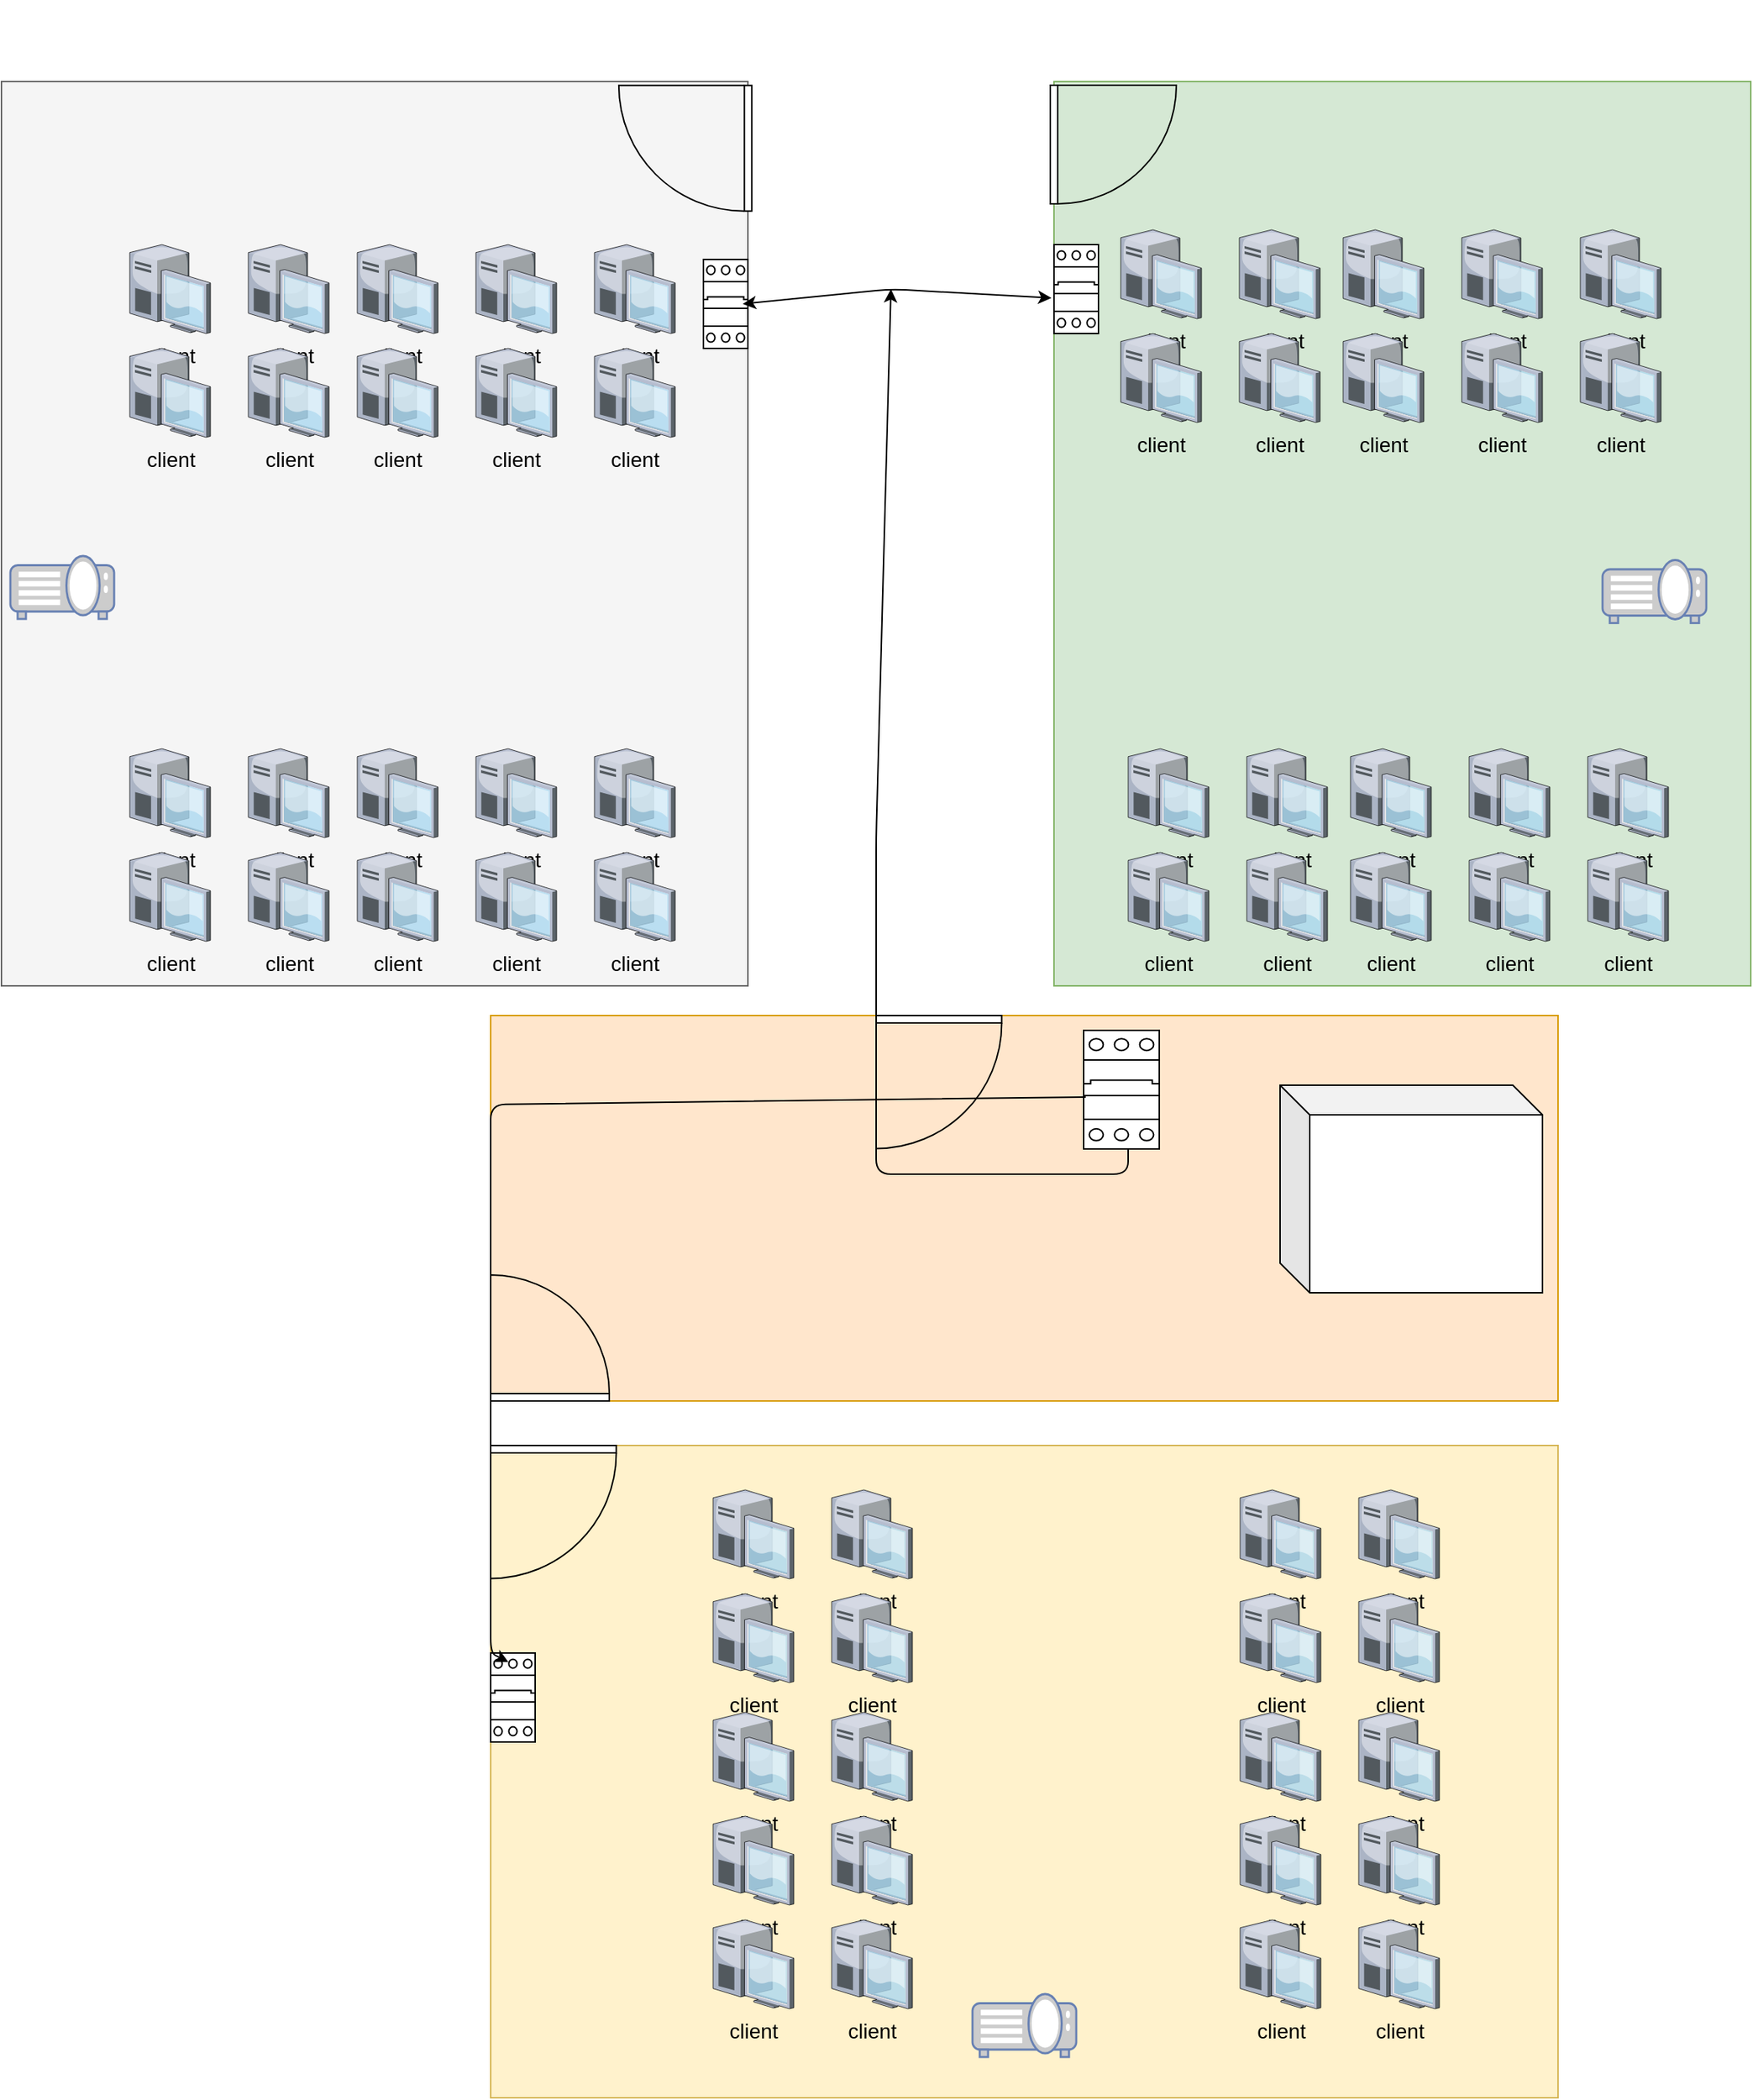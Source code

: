 <mxfile version="12.9.12" type="github">
  <diagram name="Page-1" id="e3a06f82-3646-2815-327d-82caf3d4e204">
    <mxGraphModel dx="4521" dy="1768" grid="1" gridSize="10" guides="1" tooltips="1" connect="1" arrows="1" fold="1" page="1" pageScale="1.5" pageWidth="1169" pageHeight="826" background="none" math="0" shadow="0">
      <root>
        <mxCell id="0" style=";html=1;" />
        <mxCell id="1" style=";html=1;" parent="0" />
        <mxCell id="VnbkcWjP90r7t8As7K5k-127" value="" style="rounded=0;whiteSpace=wrap;html=1;fillColor=#ffe6cc;strokeColor=#d79b00;" parent="1" vertex="1">
          <mxGeometry x="-1500" y="650" width="720" height="260" as="geometry" />
        </mxCell>
        <mxCell id="EQZSQnF4mukgCcLH6d8S-12" value="" style="shape=cube;whiteSpace=wrap;html=1;boundedLbl=1;backgroundOutline=1;darkOpacity=0.05;darkOpacity2=0.1;" vertex="1" parent="1">
          <mxGeometry x="-967.51" y="697" width="177" height="140" as="geometry" />
        </mxCell>
        <mxCell id="VnbkcWjP90r7t8As7K5k-126" value="" style="rounded=0;whiteSpace=wrap;html=1;fillColor=#d5e8d4;strokeColor=#82b366;" parent="1" vertex="1">
          <mxGeometry x="-1120" y="20" width="470" height="610" as="geometry" />
        </mxCell>
        <mxCell id="VnbkcWjP90r7t8As7K5k-125" value="" style="rounded=0;whiteSpace=wrap;html=1;fillColor=#f5f5f5;strokeColor=#666666;fontColor=#333333;" parent="1" vertex="1">
          <mxGeometry x="-1830" y="20" width="503.5" height="610" as="geometry" />
        </mxCell>
        <mxCell id="VnbkcWjP90r7t8As7K5k-124" value="" style="rounded=0;whiteSpace=wrap;html=1;fillColor=#fff2cc;strokeColor=#d6b656;" parent="1" vertex="1">
          <mxGeometry x="-1500" y="940" width="720" height="440" as="geometry" />
        </mxCell>
        <mxCell id="VnbkcWjP90r7t8As7K5k-10" value="client" style="verticalLabelPosition=bottom;aspect=fixed;html=1;verticalAlign=top;strokeColor=none;shape=mxgraph.citrix.desktop;fillColor=#66B2FF;gradientColor=#0066CC;fontSize=14;" parent="1" vertex="1">
          <mxGeometry x="-1590" y="130" width="54.49" height="60" as="geometry" />
        </mxCell>
        <mxCell id="VnbkcWjP90r7t8As7K5k-11" value="client" style="verticalLabelPosition=bottom;aspect=fixed;html=1;verticalAlign=top;strokeColor=none;shape=mxgraph.citrix.desktop;fillColor=#66B2FF;gradientColor=#0066CC;fontSize=14;" parent="1" vertex="1">
          <mxGeometry x="-1510" y="130" width="54.49" height="60" as="geometry" />
        </mxCell>
        <mxCell id="VnbkcWjP90r7t8As7K5k-12" value="client" style="verticalLabelPosition=bottom;aspect=fixed;html=1;verticalAlign=top;strokeColor=none;shape=mxgraph.citrix.desktop;fillColor=#66B2FF;gradientColor=#0066CC;fontSize=14;" parent="1" vertex="1">
          <mxGeometry x="-1430" y="130" width="54.49" height="60" as="geometry" />
        </mxCell>
        <mxCell id="VnbkcWjP90r7t8As7K5k-13" value="client" style="verticalLabelPosition=bottom;aspect=fixed;html=1;verticalAlign=top;strokeColor=none;shape=mxgraph.citrix.desktop;fillColor=#66B2FF;gradientColor=#0066CC;fontSize=14;" parent="1" vertex="1">
          <mxGeometry x="-1590" y="200" width="54.49" height="60" as="geometry" />
        </mxCell>
        <mxCell id="VnbkcWjP90r7t8As7K5k-14" value="client" style="verticalLabelPosition=bottom;aspect=fixed;html=1;verticalAlign=top;strokeColor=none;shape=mxgraph.citrix.desktop;fillColor=#66B2FF;gradientColor=#0066CC;fontSize=14;" parent="1" vertex="1">
          <mxGeometry x="-1510" y="200" width="54.49" height="60" as="geometry" />
        </mxCell>
        <mxCell id="VnbkcWjP90r7t8As7K5k-15" value="client" style="verticalLabelPosition=bottom;aspect=fixed;html=1;verticalAlign=top;strokeColor=none;shape=mxgraph.citrix.desktop;fillColor=#66B2FF;gradientColor=#0066CC;fontSize=14;" parent="1" vertex="1">
          <mxGeometry x="-1430" y="200" width="54.49" height="60" as="geometry" />
        </mxCell>
        <mxCell id="VnbkcWjP90r7t8As7K5k-22" value="client" style="verticalLabelPosition=bottom;aspect=fixed;html=1;verticalAlign=top;strokeColor=none;shape=mxgraph.citrix.desktop;fillColor=#66B2FF;gradientColor=#0066CC;fontSize=14;" parent="1" vertex="1">
          <mxGeometry x="-1590" y="470" width="54.49" height="60" as="geometry" />
        </mxCell>
        <mxCell id="VnbkcWjP90r7t8As7K5k-23" value="client" style="verticalLabelPosition=bottom;aspect=fixed;html=1;verticalAlign=top;strokeColor=none;shape=mxgraph.citrix.desktop;fillColor=#66B2FF;gradientColor=#0066CC;fontSize=14;" parent="1" vertex="1">
          <mxGeometry x="-1510" y="470" width="54.49" height="60" as="geometry" />
        </mxCell>
        <mxCell id="VnbkcWjP90r7t8As7K5k-24" value="client" style="verticalLabelPosition=bottom;aspect=fixed;html=1;verticalAlign=top;strokeColor=none;shape=mxgraph.citrix.desktop;fillColor=#66B2FF;gradientColor=#0066CC;fontSize=14;" parent="1" vertex="1">
          <mxGeometry x="-1430" y="470" width="54.49" height="60" as="geometry" />
        </mxCell>
        <mxCell id="VnbkcWjP90r7t8As7K5k-25" value="client" style="verticalLabelPosition=bottom;aspect=fixed;html=1;verticalAlign=top;strokeColor=none;shape=mxgraph.citrix.desktop;fillColor=#66B2FF;gradientColor=#0066CC;fontSize=14;" parent="1" vertex="1">
          <mxGeometry x="-1590" y="540" width="54.49" height="60" as="geometry" />
        </mxCell>
        <mxCell id="VnbkcWjP90r7t8As7K5k-26" value="client" style="verticalLabelPosition=bottom;aspect=fixed;html=1;verticalAlign=top;strokeColor=none;shape=mxgraph.citrix.desktop;fillColor=#66B2FF;gradientColor=#0066CC;fontSize=14;" parent="1" vertex="1">
          <mxGeometry x="-1510" y="540" width="54.49" height="60" as="geometry" />
        </mxCell>
        <mxCell id="VnbkcWjP90r7t8As7K5k-27" value="client" style="verticalLabelPosition=bottom;aspect=fixed;html=1;verticalAlign=top;strokeColor=none;shape=mxgraph.citrix.desktop;fillColor=#66B2FF;gradientColor=#0066CC;fontSize=14;" parent="1" vertex="1">
          <mxGeometry x="-1430" y="540" width="54.49" height="60" as="geometry" />
        </mxCell>
        <mxCell id="VnbkcWjP90r7t8As7K5k-28" value="client" style="verticalLabelPosition=bottom;aspect=fixed;html=1;verticalAlign=top;strokeColor=none;shape=mxgraph.citrix.desktop;fillColor=#66B2FF;gradientColor=#0066CC;fontSize=14;" parent="1" vertex="1">
          <mxGeometry x="-925" y="120" width="54.49" height="60" as="geometry" />
        </mxCell>
        <mxCell id="VnbkcWjP90r7t8As7K5k-29" value="client" style="verticalLabelPosition=bottom;aspect=fixed;html=1;verticalAlign=top;strokeColor=none;shape=mxgraph.citrix.desktop;fillColor=#66B2FF;gradientColor=#0066CC;fontSize=14;" parent="1" vertex="1">
          <mxGeometry x="-845" y="120" width="54.49" height="60" as="geometry" />
        </mxCell>
        <mxCell id="VnbkcWjP90r7t8As7K5k-30" value="client" style="verticalLabelPosition=bottom;aspect=fixed;html=1;verticalAlign=top;strokeColor=none;shape=mxgraph.citrix.desktop;fillColor=#66B2FF;gradientColor=#0066CC;fontSize=14;" parent="1" vertex="1">
          <mxGeometry x="-765" y="120" width="54.49" height="60" as="geometry" />
        </mxCell>
        <mxCell id="VnbkcWjP90r7t8As7K5k-31" value="client" style="verticalLabelPosition=bottom;aspect=fixed;html=1;verticalAlign=top;strokeColor=none;shape=mxgraph.citrix.desktop;fillColor=#66B2FF;gradientColor=#0066CC;fontSize=14;" parent="1" vertex="1">
          <mxGeometry x="-925" y="190" width="54.49" height="60" as="geometry" />
        </mxCell>
        <mxCell id="VnbkcWjP90r7t8As7K5k-32" value="client" style="verticalLabelPosition=bottom;aspect=fixed;html=1;verticalAlign=top;strokeColor=none;shape=mxgraph.citrix.desktop;fillColor=#66B2FF;gradientColor=#0066CC;fontSize=14;" parent="1" vertex="1">
          <mxGeometry x="-845" y="190" width="54.49" height="60" as="geometry" />
        </mxCell>
        <mxCell id="VnbkcWjP90r7t8As7K5k-33" value="client" style="verticalLabelPosition=bottom;aspect=fixed;html=1;verticalAlign=top;strokeColor=none;shape=mxgraph.citrix.desktop;fillColor=#66B2FF;gradientColor=#0066CC;fontSize=14;" parent="1" vertex="1">
          <mxGeometry x="-765" y="190" width="54.49" height="60" as="geometry" />
        </mxCell>
        <mxCell id="VnbkcWjP90r7t8As7K5k-40" value="client" style="verticalLabelPosition=bottom;aspect=fixed;html=1;verticalAlign=top;strokeColor=none;shape=mxgraph.citrix.desktop;fillColor=#66B2FF;gradientColor=#0066CC;fontSize=14;" parent="1" vertex="1">
          <mxGeometry x="-920" y="470" width="54.49" height="60" as="geometry" />
        </mxCell>
        <mxCell id="VnbkcWjP90r7t8As7K5k-41" value="client" style="verticalLabelPosition=bottom;aspect=fixed;html=1;verticalAlign=top;strokeColor=none;shape=mxgraph.citrix.desktop;fillColor=#66B2FF;gradientColor=#0066CC;fontSize=14;" parent="1" vertex="1">
          <mxGeometry x="-840" y="470" width="54.49" height="60" as="geometry" />
        </mxCell>
        <mxCell id="VnbkcWjP90r7t8As7K5k-42" value="client" style="verticalLabelPosition=bottom;aspect=fixed;html=1;verticalAlign=top;strokeColor=none;shape=mxgraph.citrix.desktop;fillColor=#66B2FF;gradientColor=#0066CC;fontSize=14;" parent="1" vertex="1">
          <mxGeometry x="-760" y="470" width="54.49" height="60" as="geometry" />
        </mxCell>
        <mxCell id="VnbkcWjP90r7t8As7K5k-43" value="client" style="verticalLabelPosition=bottom;aspect=fixed;html=1;verticalAlign=top;strokeColor=none;shape=mxgraph.citrix.desktop;fillColor=#66B2FF;gradientColor=#0066CC;fontSize=14;" parent="1" vertex="1">
          <mxGeometry x="-920" y="540" width="54.49" height="60" as="geometry" />
        </mxCell>
        <mxCell id="VnbkcWjP90r7t8As7K5k-44" value="client" style="verticalLabelPosition=bottom;aspect=fixed;html=1;verticalAlign=top;strokeColor=none;shape=mxgraph.citrix.desktop;fillColor=#66B2FF;gradientColor=#0066CC;fontSize=14;" parent="1" vertex="1">
          <mxGeometry x="-840" y="540" width="54.49" height="60" as="geometry" />
        </mxCell>
        <mxCell id="VnbkcWjP90r7t8As7K5k-45" value="client" style="verticalLabelPosition=bottom;aspect=fixed;html=1;verticalAlign=top;strokeColor=none;shape=mxgraph.citrix.desktop;fillColor=#66B2FF;gradientColor=#0066CC;fontSize=14;" parent="1" vertex="1">
          <mxGeometry x="-760" y="540" width="54.49" height="60" as="geometry" />
        </mxCell>
        <mxCell id="VnbkcWjP90r7t8As7K5k-64" value="client" style="verticalLabelPosition=bottom;aspect=fixed;html=1;verticalAlign=top;strokeColor=#d6b656;shape=mxgraph.citrix.desktop;fillColor=#fff2cc;fontSize=14;" parent="1" vertex="1">
          <mxGeometry x="-1350" y="1120" width="54.49" height="60" as="geometry" />
        </mxCell>
        <mxCell id="VnbkcWjP90r7t8As7K5k-65" value="client" style="verticalLabelPosition=bottom;aspect=fixed;html=1;verticalAlign=top;strokeColor=#d6b656;shape=mxgraph.citrix.desktop;fillColor=#fff2cc;fontSize=14;" parent="1" vertex="1">
          <mxGeometry x="-1270" y="1120" width="54.49" height="60" as="geometry" />
        </mxCell>
        <mxCell id="VnbkcWjP90r7t8As7K5k-67" value="client" style="verticalLabelPosition=bottom;aspect=fixed;html=1;verticalAlign=top;strokeColor=#d6b656;shape=mxgraph.citrix.desktop;fillColor=#fff2cc;fontSize=14;" parent="1" vertex="1">
          <mxGeometry x="-1350" y="1190" width="54.49" height="60" as="geometry" />
        </mxCell>
        <mxCell id="VnbkcWjP90r7t8As7K5k-68" value="client" style="verticalLabelPosition=bottom;aspect=fixed;html=1;verticalAlign=top;strokeColor=#d6b656;shape=mxgraph.citrix.desktop;fillColor=#fff2cc;fontSize=14;" parent="1" vertex="1">
          <mxGeometry x="-1270" y="1190" width="54.49" height="60" as="geometry" />
        </mxCell>
        <mxCell id="VnbkcWjP90r7t8As7K5k-70" value="client" style="verticalLabelPosition=bottom;aspect=fixed;html=1;verticalAlign=top;strokeColor=#d6b656;shape=mxgraph.citrix.desktop;fillColor=#fff2cc;fontSize=14;" parent="1" vertex="1">
          <mxGeometry x="-1350" y="1260" width="54.49" height="60" as="geometry" />
        </mxCell>
        <mxCell id="VnbkcWjP90r7t8As7K5k-71" value="client" style="verticalLabelPosition=bottom;aspect=fixed;html=1;verticalAlign=top;strokeColor=#d6b656;shape=mxgraph.citrix.desktop;fillColor=#fff2cc;fontSize=14;" parent="1" vertex="1">
          <mxGeometry x="-1270" y="1260" width="54.49" height="60" as="geometry" />
        </mxCell>
        <mxCell id="VnbkcWjP90r7t8As7K5k-74" value="client" style="verticalLabelPosition=bottom;aspect=fixed;html=1;verticalAlign=top;strokeColor=#d6b656;shape=mxgraph.citrix.desktop;fillColor=#fff2cc;fontSize=14;" parent="1" vertex="1">
          <mxGeometry x="-994.49" y="1120" width="54.49" height="60" as="geometry" />
        </mxCell>
        <mxCell id="VnbkcWjP90r7t8As7K5k-75" value="client" style="verticalLabelPosition=bottom;aspect=fixed;html=1;verticalAlign=top;strokeColor=#d6b656;shape=mxgraph.citrix.desktop;fillColor=#fff2cc;fontSize=14;" parent="1" vertex="1">
          <mxGeometry x="-914.49" y="1120" width="54.49" height="60" as="geometry" />
        </mxCell>
        <mxCell id="VnbkcWjP90r7t8As7K5k-77" value="client" style="verticalLabelPosition=bottom;aspect=fixed;html=1;verticalAlign=top;strokeColor=#d6b656;shape=mxgraph.citrix.desktop;fillColor=#fff2cc;fontSize=14;" parent="1" vertex="1">
          <mxGeometry x="-994.49" y="1190" width="54.49" height="60" as="geometry" />
        </mxCell>
        <mxCell id="VnbkcWjP90r7t8As7K5k-78" value="client" style="verticalLabelPosition=bottom;aspect=fixed;html=1;verticalAlign=top;strokeColor=#d6b656;shape=mxgraph.citrix.desktop;fillColor=#fff2cc;fontSize=14;" parent="1" vertex="1">
          <mxGeometry x="-914.49" y="1190" width="54.49" height="60" as="geometry" />
        </mxCell>
        <mxCell id="VnbkcWjP90r7t8As7K5k-80" value="client" style="verticalLabelPosition=bottom;aspect=fixed;html=1;verticalAlign=top;strokeColor=#d6b656;shape=mxgraph.citrix.desktop;fillColor=#fff2cc;fontSize=14;" parent="1" vertex="1">
          <mxGeometry x="-994.49" y="1260" width="54.49" height="60" as="geometry" />
        </mxCell>
        <mxCell id="VnbkcWjP90r7t8As7K5k-81" value="client" style="verticalLabelPosition=bottom;aspect=fixed;html=1;verticalAlign=top;strokeColor=#d6b656;shape=mxgraph.citrix.desktop;fillColor=#fff2cc;fontSize=14;" parent="1" vertex="1">
          <mxGeometry x="-914.49" y="1260" width="54.49" height="60" as="geometry" />
        </mxCell>
        <mxCell id="VnbkcWjP90r7t8As7K5k-82" value="client" style="verticalLabelPosition=bottom;aspect=fixed;html=1;verticalAlign=top;strokeColor=none;shape=mxgraph.citrix.desktop;fillColor=#66B2FF;gradientColor=#0066CC;fontSize=14;" parent="1" vertex="1">
          <mxGeometry x="-1743.5" y="130" width="54.49" height="60" as="geometry" />
        </mxCell>
        <mxCell id="VnbkcWjP90r7t8As7K5k-83" value="client" style="verticalLabelPosition=bottom;aspect=fixed;html=1;verticalAlign=top;strokeColor=none;shape=mxgraph.citrix.desktop;fillColor=#66B2FF;gradientColor=#0066CC;fontSize=14;" parent="1" vertex="1">
          <mxGeometry x="-1663.5" y="130" width="54.49" height="60" as="geometry" />
        </mxCell>
        <mxCell id="VnbkcWjP90r7t8As7K5k-84" value="client" style="verticalLabelPosition=bottom;aspect=fixed;html=1;verticalAlign=top;strokeColor=none;shape=mxgraph.citrix.desktop;fillColor=#66B2FF;gradientColor=#0066CC;fontSize=14;" parent="1" vertex="1">
          <mxGeometry x="-1743.5" y="200" width="54.49" height="60" as="geometry" />
        </mxCell>
        <mxCell id="VnbkcWjP90r7t8As7K5k-85" value="client" style="verticalLabelPosition=bottom;aspect=fixed;html=1;verticalAlign=top;strokeColor=none;shape=mxgraph.citrix.desktop;fillColor=#66B2FF;gradientColor=#0066CC;fontSize=14;" parent="1" vertex="1">
          <mxGeometry x="-1663.5" y="200" width="54.49" height="60" as="geometry" />
        </mxCell>
        <mxCell id="VnbkcWjP90r7t8As7K5k-90" value="client" style="verticalLabelPosition=bottom;aspect=fixed;html=1;verticalAlign=top;strokeColor=none;shape=mxgraph.citrix.desktop;fillColor=#66B2FF;gradientColor=#0066CC;fontSize=14;" parent="1" vertex="1">
          <mxGeometry x="-1743.5" y="470" width="54.49" height="60" as="geometry" />
        </mxCell>
        <mxCell id="VnbkcWjP90r7t8As7K5k-91" value="client" style="verticalLabelPosition=bottom;aspect=fixed;html=1;verticalAlign=top;strokeColor=none;shape=mxgraph.citrix.desktop;fillColor=#66B2FF;gradientColor=#0066CC;fontSize=14;" parent="1" vertex="1">
          <mxGeometry x="-1663.5" y="470" width="54.49" height="60" as="geometry" />
        </mxCell>
        <mxCell id="VnbkcWjP90r7t8As7K5k-92" value="client" style="verticalLabelPosition=bottom;aspect=fixed;html=1;verticalAlign=top;strokeColor=none;shape=mxgraph.citrix.desktop;fillColor=#66B2FF;gradientColor=#0066CC;fontSize=14;" parent="1" vertex="1">
          <mxGeometry x="-1743.5" y="540" width="54.49" height="60" as="geometry" />
        </mxCell>
        <mxCell id="VnbkcWjP90r7t8As7K5k-93" value="client" style="verticalLabelPosition=bottom;aspect=fixed;html=1;verticalAlign=top;strokeColor=none;shape=mxgraph.citrix.desktop;fillColor=#66B2FF;gradientColor=#0066CC;fontSize=14;" parent="1" vertex="1">
          <mxGeometry x="-1663.5" y="540" width="54.49" height="60" as="geometry" />
        </mxCell>
        <mxCell id="VnbkcWjP90r7t8As7K5k-94" value="client" style="verticalLabelPosition=bottom;aspect=fixed;html=1;verticalAlign=top;strokeColor=none;shape=mxgraph.citrix.desktop;fillColor=#66B2FF;gradientColor=#0066CC;fontSize=14;" parent="1" vertex="1">
          <mxGeometry x="-1075" y="120" width="54.49" height="60" as="geometry" />
        </mxCell>
        <mxCell id="VnbkcWjP90r7t8As7K5k-95" value="client" style="verticalLabelPosition=bottom;aspect=fixed;html=1;verticalAlign=top;strokeColor=none;shape=mxgraph.citrix.desktop;fillColor=#66B2FF;gradientColor=#0066CC;fontSize=14;" parent="1" vertex="1">
          <mxGeometry x="-995" y="120" width="54.49" height="60" as="geometry" />
        </mxCell>
        <mxCell id="VnbkcWjP90r7t8As7K5k-96" value="client" style="verticalLabelPosition=bottom;aspect=fixed;html=1;verticalAlign=top;strokeColor=none;shape=mxgraph.citrix.desktop;fillColor=#66B2FF;gradientColor=#0066CC;fontSize=14;" parent="1" vertex="1">
          <mxGeometry x="-1075" y="190" width="54.49" height="60" as="geometry" />
        </mxCell>
        <mxCell id="VnbkcWjP90r7t8As7K5k-97" value="client" style="verticalLabelPosition=bottom;aspect=fixed;html=1;verticalAlign=top;strokeColor=none;shape=mxgraph.citrix.desktop;fillColor=#66B2FF;gradientColor=#0066CC;fontSize=14;" parent="1" vertex="1">
          <mxGeometry x="-995" y="190" width="54.49" height="60" as="geometry" />
        </mxCell>
        <mxCell id="VnbkcWjP90r7t8As7K5k-102" value="client" style="verticalLabelPosition=bottom;aspect=fixed;html=1;verticalAlign=top;strokeColor=none;shape=mxgraph.citrix.desktop;fillColor=#66B2FF;gradientColor=#0066CC;fontSize=14;" parent="1" vertex="1">
          <mxGeometry x="-1070" y="470" width="54.49" height="60" as="geometry" />
        </mxCell>
        <mxCell id="VnbkcWjP90r7t8As7K5k-103" value="client" style="verticalLabelPosition=bottom;aspect=fixed;html=1;verticalAlign=top;strokeColor=none;shape=mxgraph.citrix.desktop;fillColor=#66B2FF;gradientColor=#0066CC;fontSize=14;" parent="1" vertex="1">
          <mxGeometry x="-990" y="470" width="54.49" height="60" as="geometry" />
        </mxCell>
        <mxCell id="VnbkcWjP90r7t8As7K5k-104" value="client" style="verticalLabelPosition=bottom;aspect=fixed;html=1;verticalAlign=top;strokeColor=none;shape=mxgraph.citrix.desktop;fillColor=#66B2FF;gradientColor=#0066CC;fontSize=14;" parent="1" vertex="1">
          <mxGeometry x="-1070" y="540" width="54.49" height="60" as="geometry" />
        </mxCell>
        <mxCell id="VnbkcWjP90r7t8As7K5k-105" value="client" style="verticalLabelPosition=bottom;aspect=fixed;html=1;verticalAlign=top;strokeColor=none;shape=mxgraph.citrix.desktop;fillColor=#66B2FF;gradientColor=#0066CC;fontSize=14;" parent="1" vertex="1">
          <mxGeometry x="-990" y="540" width="54.49" height="60" as="geometry" />
        </mxCell>
        <mxCell id="VnbkcWjP90r7t8As7K5k-106" value="client" style="verticalLabelPosition=bottom;aspect=fixed;html=1;verticalAlign=top;strokeColor=#d6b656;shape=mxgraph.citrix.desktop;fillColor=#fff2cc;fontSize=14;" parent="1" vertex="1">
          <mxGeometry x="-1350" y="970" width="54.49" height="60" as="geometry" />
        </mxCell>
        <mxCell id="VnbkcWjP90r7t8As7K5k-107" value="client" style="verticalLabelPosition=bottom;aspect=fixed;html=1;verticalAlign=top;strokeColor=#d6b656;shape=mxgraph.citrix.desktop;fillColor=#fff2cc;fontSize=14;" parent="1" vertex="1">
          <mxGeometry x="-1270" y="970" width="54.49" height="60" as="geometry" />
        </mxCell>
        <mxCell id="VnbkcWjP90r7t8As7K5k-109" value="client" style="verticalLabelPosition=bottom;aspect=fixed;html=1;verticalAlign=top;strokeColor=#d6b656;shape=mxgraph.citrix.desktop;fillColor=#fff2cc;fontSize=14;" parent="1" vertex="1">
          <mxGeometry x="-1350" y="1040" width="54.49" height="60" as="geometry" />
        </mxCell>
        <mxCell id="VnbkcWjP90r7t8As7K5k-110" value="client" style="verticalLabelPosition=bottom;aspect=fixed;html=1;verticalAlign=top;strokeColor=#d6b656;shape=mxgraph.citrix.desktop;fillColor=#fff2cc;fontSize=14;" parent="1" vertex="1">
          <mxGeometry x="-1270" y="1040" width="54.49" height="60" as="geometry" />
        </mxCell>
        <mxCell id="VnbkcWjP90r7t8As7K5k-113" value="client" style="verticalLabelPosition=bottom;aspect=fixed;html=1;verticalAlign=top;strokeColor=#d6b656;shape=mxgraph.citrix.desktop;fillColor=#fff2cc;fontSize=14;" parent="1" vertex="1">
          <mxGeometry x="-994.49" y="970" width="54.49" height="60" as="geometry" />
        </mxCell>
        <mxCell id="VnbkcWjP90r7t8As7K5k-114" value="client" style="verticalLabelPosition=bottom;aspect=fixed;html=1;verticalAlign=top;strokeColor=#d6b656;shape=mxgraph.citrix.desktop;fillColor=#fff2cc;fontSize=14;" parent="1" vertex="1">
          <mxGeometry x="-914.49" y="970" width="54.49" height="60" as="geometry" />
        </mxCell>
        <mxCell id="VnbkcWjP90r7t8As7K5k-116" value="client" style="verticalLabelPosition=bottom;aspect=fixed;html=1;verticalAlign=top;strokeColor=#d6b656;shape=mxgraph.citrix.desktop;fillColor=#fff2cc;fontSize=14;" parent="1" vertex="1">
          <mxGeometry x="-994.49" y="1040" width="54.49" height="60" as="geometry" />
        </mxCell>
        <mxCell id="VnbkcWjP90r7t8As7K5k-117" value="client" style="verticalLabelPosition=bottom;aspect=fixed;html=1;verticalAlign=top;strokeColor=#d6b656;shape=mxgraph.citrix.desktop;fillColor=#fff2cc;fontSize=14;" parent="1" vertex="1">
          <mxGeometry x="-914.49" y="1040" width="54.49" height="60" as="geometry" />
        </mxCell>
        <mxCell id="VnbkcWjP90r7t8As7K5k-128" value="" style="fontColor=#0066CC;verticalAlign=top;verticalLabelPosition=bottom;labelPosition=center;align=center;html=1;outlineConnect=0;fillColor=#CCCCCC;strokeColor=#6881B3;gradientColor=none;gradientDirection=north;strokeWidth=2;shape=mxgraph.networks.video_projector;rotation=0;" parent="1" vertex="1">
          <mxGeometry x="-1824" y="340" width="70" height="42.5" as="geometry" />
        </mxCell>
        <mxCell id="VnbkcWjP90r7t8As7K5k-129" value="" style="fontColor=#0066CC;verticalAlign=top;verticalLabelPosition=bottom;labelPosition=center;align=center;html=1;outlineConnect=0;fillColor=#CCCCCC;strokeColor=#6881B3;gradientColor=none;gradientDirection=north;strokeWidth=2;shape=mxgraph.networks.video_projector;rotation=0;" parent="1" vertex="1">
          <mxGeometry x="-1175" y="1310" width="70" height="42.5" as="geometry" />
        </mxCell>
        <mxCell id="VnbkcWjP90r7t8As7K5k-130" value="" style="fontColor=#0066CC;verticalAlign=top;verticalLabelPosition=bottom;labelPosition=center;align=center;html=1;outlineConnect=0;fillColor=#CCCCCC;strokeColor=#6881B3;gradientColor=none;gradientDirection=north;strokeWidth=2;shape=mxgraph.networks.video_projector;rotation=0;" parent="1" vertex="1">
          <mxGeometry x="-750" y="342.75" width="70" height="42.5" as="geometry" />
        </mxCell>
        <mxCell id="EQZSQnF4mukgCcLH6d8S-1" value="" style="shape=image;html=1;verticalAlign=top;verticalLabelPosition=bottom;labelBackgroundColor=#ffffff;imageAspect=0;aspect=fixed;image=https://cdn4.iconfinder.com/data/icons/hotel-service-5/300/air_conditioner-128.png" vertex="1" parent="1">
          <mxGeometry x="-1669" y="-34.5" width="159" height="159" as="geometry" />
        </mxCell>
        <mxCell id="EQZSQnF4mukgCcLH6d8S-2" value="" style="shape=image;html=1;verticalAlign=top;verticalLabelPosition=bottom;labelBackgroundColor=#ffffff;imageAspect=0;aspect=fixed;image=https://cdn4.iconfinder.com/data/icons/hotel-service-5/300/air_conditioner-128.png" vertex="1" parent="1">
          <mxGeometry x="-952" y="-30" width="150" height="150" as="geometry" />
        </mxCell>
        <mxCell id="EQZSQnF4mukgCcLH6d8S-3" value="" style="shape=image;html=1;verticalAlign=top;verticalLabelPosition=bottom;labelBackgroundColor=#ffffff;imageAspect=0;aspect=fixed;image=https://cdn4.iconfinder.com/data/icons/hotel-service-5/300/air_conditioner-128.png;rotation=90;" vertex="1" parent="1">
          <mxGeometry x="-889.51" y="1060" width="173" height="173" as="geometry" />
        </mxCell>
        <mxCell id="EQZSQnF4mukgCcLH6d8S-4" value="" style="verticalLabelPosition=bottom;html=1;verticalAlign=top;align=center;shape=mxgraph.floorplan.doorLeft;aspect=fixed;" vertex="1" parent="1">
          <mxGeometry x="-1240" y="650" width="84.71" height="90" as="geometry" />
        </mxCell>
        <mxCell id="EQZSQnF4mukgCcLH6d8S-6" value="" style="verticalLabelPosition=bottom;html=1;verticalAlign=top;align=center;shape=mxgraph.floorplan.doorLeft;aspect=fixed;rotation=90;" vertex="1" parent="1">
          <mxGeometry x="-1411.21" y="20" width="84.71" height="90" as="geometry" />
        </mxCell>
        <mxCell id="EQZSQnF4mukgCcLH6d8S-8" value="" style="verticalLabelPosition=bottom;html=1;verticalAlign=top;align=center;shape=mxgraph.floorplan.doorLeft;aspect=fixed;" vertex="1" parent="1">
          <mxGeometry x="-1500.0" y="940" width="84.71" height="90" as="geometry" />
        </mxCell>
        <mxCell id="EQZSQnF4mukgCcLH6d8S-9" value="" style="verticalLabelPosition=bottom;html=1;verticalAlign=top;align=center;shape=mxgraph.floorplan.doorRight;aspect=fixed;rotation=-90;" vertex="1" parent="1">
          <mxGeometry x="-1120" y="20" width="80" height="85" as="geometry" />
        </mxCell>
        <mxCell id="EQZSQnF4mukgCcLH6d8S-10" value="" style="verticalLabelPosition=bottom;html=1;verticalAlign=top;align=center;shape=mxgraph.floorplan.doorRight;aspect=fixed;rotation=-180;" vertex="1" parent="1">
          <mxGeometry x="-1500" y="825" width="80" height="85" as="geometry" />
        </mxCell>
        <mxCell id="EQZSQnF4mukgCcLH6d8S-11" value="" style="shape=image;html=1;verticalAlign=top;verticalLabelPosition=bottom;labelBackgroundColor=#ffffff;imageAspect=0;aspect=fixed;image=https://cdn2.iconfinder.com/data/icons/hexagon-2/690/hexagon-animation-black-128.png" vertex="1" parent="1">
          <mxGeometry x="-882" y="736.5" width="87" height="87" as="geometry" />
        </mxCell>
        <mxCell id="EQZSQnF4mukgCcLH6d8S-13" value="" style="verticalLabelPosition=bottom;dashed=0;shadow=0;html=1;align=center;verticalAlign=top;shape=mxgraph.cabinets.cb_3p;" vertex="1" parent="1">
          <mxGeometry x="-1100" y="660" width="51" height="80" as="geometry" />
        </mxCell>
        <mxCell id="EQZSQnF4mukgCcLH6d8S-21" value="" style="verticalLabelPosition=bottom;dashed=0;shadow=0;html=1;align=center;verticalAlign=top;shape=mxgraph.cabinets.cb_3p;" vertex="1" parent="1">
          <mxGeometry x="-1120" y="130" width="30" height="60" as="geometry" />
        </mxCell>
        <mxCell id="EQZSQnF4mukgCcLH6d8S-22" value="" style="verticalLabelPosition=bottom;dashed=0;shadow=0;html=1;align=center;verticalAlign=top;shape=mxgraph.cabinets.cb_3p;" vertex="1" parent="1">
          <mxGeometry x="-1500" y="1080" width="30" height="60" as="geometry" />
        </mxCell>
        <mxCell id="EQZSQnF4mukgCcLH6d8S-23" value="" style="verticalLabelPosition=bottom;dashed=0;shadow=0;html=1;align=center;verticalAlign=top;shape=mxgraph.cabinets.cb_3p;" vertex="1" parent="1">
          <mxGeometry x="-1356.5" y="140" width="30" height="60" as="geometry" />
        </mxCell>
        <mxCell id="EQZSQnF4mukgCcLH6d8S-24" value="" style="endArrow=classic;startArrow=classic;html=1;exitX=0.883;exitY=0.5;exitDx=0;exitDy=0;exitPerimeter=0;entryX=-0.056;entryY=0.6;entryDx=0;entryDy=0;entryPerimeter=0;" edge="1" parent="1" source="EQZSQnF4mukgCcLH6d8S-23" target="EQZSQnF4mukgCcLH6d8S-21">
          <mxGeometry width="50" height="50" relative="1" as="geometry">
            <mxPoint x="-1275.29" y="180" as="sourcePoint" />
            <mxPoint x="-1155.29" y="180" as="targetPoint" />
            <Array as="points">
              <mxPoint x="-1230" y="160" />
            </Array>
          </mxGeometry>
        </mxCell>
        <mxCell id="EQZSQnF4mukgCcLH6d8S-25" value="" style="endArrow=classic;html=1;exitX=0.588;exitY=1;exitDx=0;exitDy=0;exitPerimeter=0;" edge="1" parent="1" source="EQZSQnF4mukgCcLH6d8S-13">
          <mxGeometry width="50" height="50" relative="1" as="geometry">
            <mxPoint x="-1070" y="757" as="sourcePoint" />
            <mxPoint x="-1230" y="160" as="targetPoint" />
            <Array as="points">
              <mxPoint x="-1070" y="757" />
              <mxPoint x="-1240" y="757" />
              <mxPoint x="-1240" y="530" />
            </Array>
          </mxGeometry>
        </mxCell>
        <mxCell id="EQZSQnF4mukgCcLH6d8S-26" value="" style="endArrow=classic;html=1;exitX=0.027;exitY=0.562;exitDx=0;exitDy=0;exitPerimeter=0;entryX=0.398;entryY=0.102;entryDx=0;entryDy=0;entryPerimeter=0;" edge="1" parent="1" source="EQZSQnF4mukgCcLH6d8S-13" target="EQZSQnF4mukgCcLH6d8S-22">
          <mxGeometry width="50" height="50" relative="1" as="geometry">
            <mxPoint x="-1090" y="830" as="sourcePoint" />
            <mxPoint x="-1040" y="780" as="targetPoint" />
            <Array as="points">
              <mxPoint x="-1500" y="710" />
              <mxPoint x="-1500" y="1080" />
            </Array>
          </mxGeometry>
        </mxCell>
      </root>
    </mxGraphModel>
  </diagram>
</mxfile>
